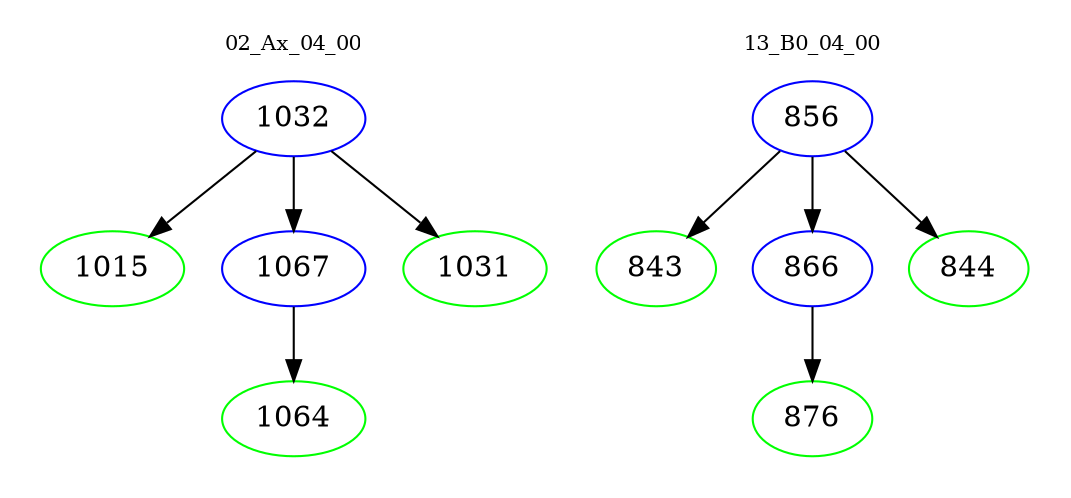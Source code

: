 digraph{
subgraph cluster_0 {
color = white
label = "02_Ax_04_00";
fontsize=10;
T0_1032 [label="1032", color="blue"]
T0_1032 -> T0_1015 [color="black"]
T0_1015 [label="1015", color="green"]
T0_1032 -> T0_1067 [color="black"]
T0_1067 [label="1067", color="blue"]
T0_1067 -> T0_1064 [color="black"]
T0_1064 [label="1064", color="green"]
T0_1032 -> T0_1031 [color="black"]
T0_1031 [label="1031", color="green"]
}
subgraph cluster_1 {
color = white
label = "13_B0_04_00";
fontsize=10;
T1_856 [label="856", color="blue"]
T1_856 -> T1_843 [color="black"]
T1_843 [label="843", color="green"]
T1_856 -> T1_866 [color="black"]
T1_866 [label="866", color="blue"]
T1_866 -> T1_876 [color="black"]
T1_876 [label="876", color="green"]
T1_856 -> T1_844 [color="black"]
T1_844 [label="844", color="green"]
}
}

